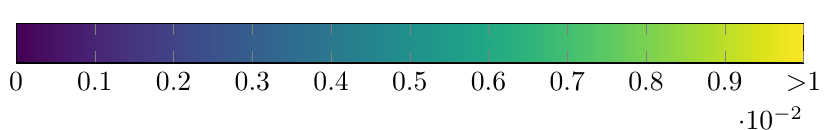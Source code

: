 \documentclass{standalone}

\usepackage{pgfplots}

\begin{document}

    \begin{tikzpicture}
        \begin{axis}[
            hide axis,
            scale only axis,
            height=0pt,
            width=0pt,
            colormap/viridis,
            colorbar horizontal,
            point meta min=0,
            point meta max=1e-2,
            colorbar style={
                width=10cm,
                xtick={0,1e-3,2e-3,3e-3,4e-3,5e-3,6e-3,7e-3,8e-3,9e-3},
                extra x ticks={1e-2},
                extra x tick labels={$>$1},
            }]
            \addplot [draw=none] coordinates {(0,0)};
        \end{axis}
    \end{tikzpicture}

\end{document}
